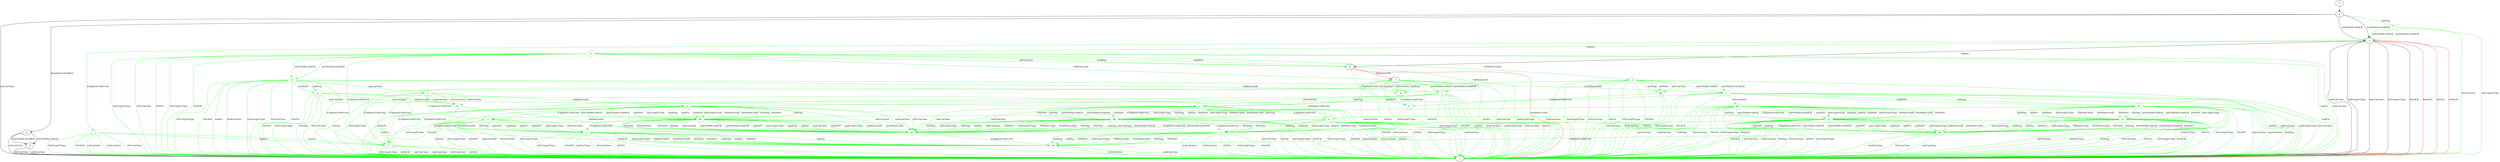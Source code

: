 digraph "" {
	a -> c	[key=0,
		label="initConClose "];
	a -> e	[key=0,
		label="initCltHello-vldACK "];
	a -> e	[key=1,
		label="initCltHello-invldACK "];
	a -> g	[key=0,
		label="[RmPadFrmInitPkts] "];
	i	[color=green];
	a -> i	[key=0,
		color=green,
		label="initPing "];
	b -> a	[key=0];
	d -> c	[key=0,
		label="initConClose "];
	d -> c	[key=1,
		label="0rttConClose "];
	e -> c	[key=0,
		label="hndConClose "];
	e -> c	[key=1,
		label="hndUnxpFrType "];
	e -> c	[key=2,
		label="0rttConClose "];
	e -> c	[key=3,
		label="0rttUnxpFrType "];
	e -> c	[key=4,
		label="0rttACK "];
	e -> c	[key=5,
		color=red,
		label="hndNoFr "];
	e -> c	[key=6,
		color=red,
		label="0rttFin "];
	e -> c	[key=7,
		color=red,
		label="0rttNoFr "];
	e -> h	[key=0,
		label="hndFin "];
	j	[color=green];
	e -> j	[key=0,
		color=green,
		label="[ChgDestConID-Ori] "];
	k	[color=green];
	e -> k	[key=0,
		color=green,
		label="0rttFin "];
	f -> c	[key=0,
		color=green,
		label="hndFin "];
	f -> c	[key=1,
		color=green,
		label="hndConClose "];
	f -> c	[key=2,
		color=green,
		label="hndUnxpFrType "];
	f -> c	[key=3,
		color=green,
		label="0rttConClose "];
	f -> c	[key=4,
		color=green,
		label="0rttFin "];
	f -> c	[key=5,
		color=green,
		label="0rttUnxpFrType "];
	f -> c	[key=6,
		color=green,
		label="0rttACK "];
	l	[color=green];
	f -> l	[key=0,
		color=green,
		label="[ChgDestConID-Ori] "];
	p	[color=green];
	f -> p	[key=0,
		color=green,
		label="initConClose "];
	f -> p	[key=1,
		color=green,
		label="hndPing "];
	f -> p	[key=2,
		color=green,
		label="hndNoFr "];
	t	[color=green];
	f -> t	[key=0,
		color=green,
		label="initCltHello-vldACK "];
	f -> t	[key=1,
		color=green,
		label="initCltHello-invldACK "];
	g -> c	[key=0,
		label="initConClose "];
	g -> d	[key=0,
		label="initCltHello-vldACK "];
	g -> d	[key=1,
		label="initCltHello-invldACK "];
	h -> c	[key=0,
		color=red,
		label="InvldNewConID "];
	h -> f	[key=0,
		color=red,
		label="VldNewConID "];
	o	[color=green];
	h -> o	[key=0,
		color=green,
		label="[ChgDestConID-Ori] "];
	h -> p	[key=0,
		color=green,
		label="VldNewConID "];
	i -> c	[key=0,
		color=green,
		label="initConClose "];
	i -> c	[key=1,
		color=green,
		label="initUnxpFrType "];
	i -> e	[key=0,
		color=green,
		label="initCltHello-vldACK "];
	i -> e	[key=1,
		color=green,
		label="initCltHello-invldACK "];
	j -> c	[key=0,
		color=green,
		label="initConClose "];
	j -> c	[key=1,
		color=green,
		label="hndConClose "];
	j -> c	[key=2,
		color=green,
		label="0rttConClose "];
	j -> c	[key=3,
		color=green,
		label="0rttUnxpFrType "];
	j -> c	[key=4,
		color=green,
		label="0rttACK "];
	j -> l	[key=0,
		color=green,
		label="hndFin "];
	j -> l	[key=1,
		color=green,
		label="0rttFin "];
	k -> c	[key=0,
		color=green,
		label="hndFin "];
	k -> c	[key=1,
		color=green,
		label="hndConClose "];
	k -> c	[key=2,
		color=green,
		label="hndUnxpFrType "];
	k -> c	[key=3,
		color=green,
		label="0rttConClose "];
	k -> c	[key=4,
		color=green,
		label="0rttFin "];
	k -> c	[key=5,
		color=green,
		label="0rttUnxpFrType "];
	k -> c	[key=6,
		color=green,
		label="0rttACK "];
	k -> f	[key=0,
		color=green,
		label="VldNewConID "];
	k -> h	[key=0,
		color=green,
		label="initConClose "];
	k -> h	[key=1,
		color=green,
		label="hndPing "];
	k -> h	[key=2,
		color=green,
		label="hndNoFr "];
	k -> l	[key=0,
		color=green,
		label="[ChgDestConID-Ori] "];
	m	[color=green];
	k -> m	[key=0,
		color=green,
		label="initCltHello-vldACK "];
	k -> m	[key=1,
		color=green,
		label="initCltHello-invldACK "];
	n	[color=green];
	k -> n	[key=0,
		color=green,
		label="InvldNewConID "];
	l -> c	[key=0,
		color=green,
		label="initConClose "];
	l -> c	[key=1,
		color=green,
		label="hndConClose "];
	l -> c	[key=2,
		color=green,
		label="0rttConClose "];
	l -> c	[key=3,
		color=green,
		label="0rttFin "];
	l -> c	[key=4,
		color=green,
		label="0rttUnxpFrType "];
	l -> c	[key=5,
		color=green,
		label="0rttACK "];
	m -> c	[key=0,
		color=green,
		label="hndFin "];
	m -> c	[key=1,
		color=green,
		label="hndConClose "];
	m -> c	[key=2,
		color=green,
		label="hndUnxpFrType "];
	m -> c	[key=3,
		color=green,
		label="0rttConClose "];
	m -> c	[key=4,
		color=green,
		label="0rttFin "];
	m -> c	[key=5,
		color=green,
		label="0rttUnxpFrType "];
	m -> c	[key=6,
		color=green,
		label="0rttACK "];
	m -> l	[key=0,
		color=green,
		label="[ChgDestConID-Ori] "];
	q	[color=green];
	m -> q	[key=0,
		color=green,
		label="hndPing "];
	m -> q	[key=1,
		color=green,
		label="hndNoFr "];
	r	[color=green];
	m -> r	[key=0,
		color=green,
		label="initConClose "];
	s	[color=green];
	m -> s	[key=0,
		color=green,
		label="InvldNewConID "];
	m -> t	[key=0,
		color=green,
		label="VldNewConID "];
	n -> c	[key=0,
		color=green,
		label="hndFin "];
	n -> c	[key=1,
		color=green,
		label="hndConClose "];
	n -> c	[key=2,
		color=green,
		label="hndUnxpFrType "];
	n -> c	[key=3,
		color=green,
		label="0rttConClose "];
	n -> c	[key=4,
		color=green,
		label="0rttFin "];
	n -> c	[key=5,
		color=green,
		label="0rttUnxpFrType "];
	n -> c	[key=6,
		color=green,
		label="0rttACK "];
	n -> l	[key=0,
		color=green,
		label="[ChgDestConID-Ori] "];
	n -> s	[key=0,
		color=green,
		label="initCltHello-vldACK "];
	n -> s	[key=1,
		color=green,
		label="initCltHello-invldACK "];
	hh	[color=green];
	n -> hh	[key=0,
		color=green,
		label="initConClose "];
	n -> hh	[key=1,
		color=green,
		label="hndPing "];
	n -> hh	[key=2,
		color=green,
		label="hndNoFr "];
	o -> c	[key=0,
		color=green,
		label="hndConClose "];
	p -> o	[key=0,
		color=green,
		label="[ChgDestConID-Ori] "];
	q -> c	[key=0,
		color=green,
		label="0rttConClose "];
	q -> c	[key=1,
		color=green,
		label="0rttFin "];
	q -> c	[key=2,
		color=green,
		label="0rttUnxpFrType "];
	q -> c	[key=3,
		color=green,
		label="0rttACK "];
	u	[color=green];
	q -> u	[key=0,
		color=green,
		label="[ChgDestConID-Ori] "];
	v	[color=green];
	q -> v	[key=0,
		color=green,
		label="VldNewConID "];
	w	[color=green];
	q -> w	[key=0,
		color=green,
		label="initConClose "];
	q -> w	[key=1,
		color=green,
		label="hndConClose "];
	r -> c	[key=0,
		color=green,
		label="0rttFin "];
	r -> c	[key=1,
		color=green,
		label="0rttUnxpFrType "];
	r -> c	[key=2,
		color=green,
		label="0rttACK "];
	r -> w	[key=0,
		color=green,
		label="initConClose "];
	r -> w	[key=1,
		color=green,
		label="hndConClose "];
	r -> w	[key=2,
		color=green,
		label="0rttConClose "];
	x	[color=green];
	r -> x	[key=0,
		color=green,
		label="[ChgDestConID-Ori] "];
	y	[color=green];
	r -> y	[key=0,
		color=green,
		label="VldNewConID "];
	s -> c	[key=0,
		color=green,
		label="hndFin "];
	s -> c	[key=1,
		color=green,
		label="hndConClose "];
	s -> c	[key=2,
		color=green,
		label="hndUnxpFrType "];
	s -> c	[key=3,
		color=green,
		label="0rttConClose "];
	s -> c	[key=4,
		color=green,
		label="0rttFin "];
	s -> c	[key=5,
		color=green,
		label="0rttUnxpFrType "];
	s -> c	[key=6,
		color=green,
		label="0rttACK "];
	s -> l	[key=0,
		color=green,
		label="[ChgDestConID-Ori] "];
	ff	[color=green];
	s -> ff	[key=0,
		color=green,
		label="hndPing "];
	s -> ff	[key=1,
		color=green,
		label="hndNoFr "];
	gg	[color=green];
	s -> gg	[key=0,
		color=green,
		label="initConClose "];
	t -> c	[key=0,
		color=green,
		label="hndFin "];
	t -> c	[key=1,
		color=green,
		label="hndConClose "];
	t -> c	[key=2,
		color=green,
		label="hndUnxpFrType "];
	t -> c	[key=3,
		color=green,
		label="0rttConClose "];
	t -> c	[key=4,
		color=green,
		label="0rttFin "];
	t -> c	[key=5,
		color=green,
		label="0rttUnxpFrType "];
	t -> c	[key=6,
		color=green,
		label="0rttACK "];
	t -> l	[key=0,
		color=green,
		label="[ChgDestConID-Ori] "];
	t -> v	[key=0,
		color=green,
		label="hndPing "];
	t -> v	[key=1,
		color=green,
		label="hndNoFr "];
	t -> y	[key=0,
		color=green,
		label="initConClose "];
	u -> c	[key=0,
		color=green,
		label="hndConClose "];
	u -> c	[key=1,
		color=green,
		label="0rttConClose "];
	u -> c	[key=2,
		color=green,
		label="0rttFin "];
	u -> c	[key=3,
		color=green,
		label="0rttUnxpFrType "];
	u -> c	[key=4,
		color=green,
		label="0rttACK "];
	cc	[color=green];
	u -> cc	[key=0,
		color=green,
		label="hndPing "];
	u -> cc	[key=1,
		color=green,
		label="hndFin "];
	u -> cc	[key=2,
		color=green,
		label="hndNoFr "];
	u -> cc	[key=3,
		color=green,
		label="hndUnxpFrType "];
	u -> cc	[key=4,
		color=green,
		label="VldNewConID "];
	u -> cc	[key=5,
		color=green,
		label="InvldNewConID "];
	u -> cc	[key=6,
		color=green,
		label="0rttPing "];
	u -> cc	[key=7,
		color=green,
		label="0rttNoFr "];
	v -> c	[key=0,
		color=green,
		label="0rttConClose "];
	v -> c	[key=1,
		color=green,
		label="0rttFin "];
	v -> c	[key=2,
		color=green,
		label="0rttUnxpFrType "];
	v -> c	[key=3,
		color=green,
		label="0rttACK "];
	v -> u	[key=0,
		color=green,
		label="[ChgDestConID-Ori] "];
	aa	[color=green];
	v -> aa	[key=0,
		color=green,
		label="initConClose "];
	v -> aa	[key=1,
		color=green,
		label="hndConClose "];
	dd	[color=green];
	v -> dd	[key=0,
		color=green,
		label="initPing "];
	v -> dd	[key=1,
		color=green,
		label="initCltHello-vldACK "];
	v -> dd	[key=2,
		color=green,
		label="initCltHello-invldACK "];
	v -> dd	[key=3,
		color=green,
		label="initNoFr "];
	v -> dd	[key=4,
		color=green,
		label="initUnxpFrType "];
	v -> dd	[key=5,
		color=green,
		label="hndPing "];
	v -> dd	[key=6,
		color=green,
		label="hndFin "];
	v -> dd	[key=7,
		color=green,
		label="hndNoFr "];
	v -> dd	[key=8,
		color=green,
		label="hndUnxpFrType "];
	v -> dd	[key=9,
		color=green,
		label="VldNewConID "];
	v -> dd	[key=10,
		color=green,
		label="InvldNewConID "];
	v -> dd	[key=11,
		color=green,
		label="0rttPing "];
	v -> dd	[key=12,
		color=green,
		label="0rttNoFr "];
	w -> aa	[key=0,
		color=green,
		label="VldNewConID "];
	ee	[color=green];
	w -> ee	[key=0,
		color=green,
		label="[ChgDestConID-Ori] "];
	x -> c	[key=0,
		color=green,
		label="hndConClose "];
	x -> c	[key=1,
		color=green,
		label="0rttConClose "];
	x -> c	[key=2,
		color=green,
		label="0rttFin "];
	x -> c	[key=3,
		color=green,
		label="0rttUnxpFrType "];
	x -> c	[key=4,
		color=green,
		label="0rttACK "];
	z	[color=green];
	x -> z	[key=0,
		color=green,
		label="hndPing "];
	x -> z	[key=1,
		color=green,
		label="hndFin "];
	x -> z	[key=2,
		color=green,
		label="hndNoFr "];
	x -> z	[key=3,
		color=green,
		label="hndUnxpFrType "];
	x -> z	[key=4,
		color=green,
		label="VldNewConID "];
	x -> z	[key=5,
		color=green,
		label="InvldNewConID "];
	x -> z	[key=6,
		color=green,
		label="0rttPing "];
	x -> z	[key=7,
		color=green,
		label="0rttNoFr "];
	y -> c	[key=0,
		color=green,
		label="0rttFin "];
	y -> c	[key=1,
		color=green,
		label="0rttUnxpFrType "];
	y -> c	[key=2,
		color=green,
		label="0rttACK "];
	y -> x	[key=0,
		color=green,
		label="[ChgDestConID-Ori] "];
	y -> aa	[key=0,
		color=green,
		label="initConClose "];
	y -> aa	[key=1,
		color=green,
		label="hndConClose "];
	y -> aa	[key=2,
		color=green,
		label="0rttConClose "];
	bb	[color=green];
	y -> bb	[key=0,
		color=green,
		label="initPing "];
	y -> bb	[key=1,
		color=green,
		label="initCltHello-vldACK "];
	y -> bb	[key=2,
		color=green,
		label="initCltHello-invldACK "];
	y -> bb	[key=3,
		color=green,
		label="initNoFr "];
	y -> bb	[key=4,
		color=green,
		label="initUnxpFrType "];
	y -> bb	[key=5,
		color=green,
		label="hndPing "];
	y -> bb	[key=6,
		color=green,
		label="hndFin "];
	y -> bb	[key=7,
		color=green,
		label="hndNoFr "];
	y -> bb	[key=8,
		color=green,
		label="hndUnxpFrType "];
	y -> bb	[key=9,
		color=green,
		label="VldNewConID "];
	y -> bb	[key=10,
		color=green,
		label="InvldNewConID "];
	y -> bb	[key=11,
		color=green,
		label="0rttPing "];
	y -> bb	[key=12,
		color=green,
		label="0rttNoFr "];
	z -> c	[key=0,
		color=green,
		label="hndConClose "];
	z -> c	[key=1,
		color=green,
		label="0rttConClose "];
	z -> c	[key=2,
		color=green,
		label="0rttFin "];
	z -> c	[key=3,
		color=green,
		label="0rttUnxpFrType "];
	z -> c	[key=4,
		color=green,
		label="0rttACK "];
	z -> ee	[key=0,
		color=green,
		label="hndPing "];
	z -> ee	[key=1,
		color=green,
		label="hndFin "];
	z -> ee	[key=2,
		color=green,
		label="hndNoFr "];
	z -> ee	[key=3,
		color=green,
		label="hndUnxpFrType "];
	z -> ee	[key=4,
		color=green,
		label="VldNewConID "];
	z -> ee	[key=5,
		color=green,
		label="InvldNewConID "];
	z -> ee	[key=6,
		color=green,
		label="0rttPing "];
	z -> ee	[key=7,
		color=green,
		label="0rttNoFr "];
	aa -> ee	[key=0,
		color=green,
		label="[ChgDestConID-Ori] "];
	bb -> c	[key=0,
		color=green,
		label="0rttFin "];
	bb -> c	[key=1,
		color=green,
		label="0rttUnxpFrType "];
	bb -> c	[key=2,
		color=green,
		label="0rttACK "];
	bb -> z	[key=0,
		color=green,
		label="[ChgDestConID-Ori] "];
	bb -> aa	[key=0,
		color=green,
		label="initPing "];
	bb -> aa	[key=1,
		color=green,
		label="initConClose "];
	bb -> aa	[key=2,
		color=green,
		label="initCltHello-vldACK "];
	bb -> aa	[key=3,
		color=green,
		label="initCltHello-invldACK "];
	bb -> aa	[key=4,
		color=green,
		label="initNoFr "];
	bb -> aa	[key=5,
		color=green,
		label="initUnxpFrType "];
	bb -> aa	[key=6,
		color=green,
		label="hndPing "];
	bb -> aa	[key=7,
		color=green,
		label="hndFin "];
	bb -> aa	[key=8,
		color=green,
		label="hndConClose "];
	bb -> aa	[key=9,
		color=green,
		label="hndNoFr "];
	bb -> aa	[key=10,
		color=green,
		label="hndUnxpFrType "];
	bb -> aa	[key=11,
		color=green,
		label="VldNewConID "];
	bb -> aa	[key=12,
		color=green,
		label="InvldNewConID "];
	bb -> aa	[key=13,
		color=green,
		label="0rttPing "];
	bb -> aa	[key=14,
		color=green,
		label="0rttConClose "];
	bb -> aa	[key=15,
		color=green,
		label="0rttNoFr "];
	cc -> c	[key=0,
		color=green,
		label="hndConClose "];
	cc -> c	[key=1,
		color=green,
		label="0rttConClose "];
	cc -> c	[key=2,
		color=green,
		label="0rttFin "];
	cc -> c	[key=3,
		color=green,
		label="0rttUnxpFrType "];
	cc -> c	[key=4,
		color=green,
		label="0rttACK "];
	cc -> ee	[key=0,
		color=green,
		label="hndPing "];
	cc -> ee	[key=1,
		color=green,
		label="hndFin "];
	cc -> ee	[key=2,
		color=green,
		label="hndNoFr "];
	cc -> ee	[key=3,
		color=green,
		label="hndUnxpFrType "];
	cc -> ee	[key=4,
		color=green,
		label="VldNewConID "];
	cc -> ee	[key=5,
		color=green,
		label="InvldNewConID "];
	cc -> ee	[key=6,
		color=green,
		label="0rttPing "];
	cc -> ee	[key=7,
		color=green,
		label="0rttNoFr "];
	dd -> c	[key=0,
		color=green,
		label="0rttConClose "];
	dd -> c	[key=1,
		color=green,
		label="0rttFin "];
	dd -> c	[key=2,
		color=green,
		label="0rttUnxpFrType "];
	dd -> c	[key=3,
		color=green,
		label="0rttACK "];
	dd -> aa	[key=0,
		color=green,
		label="initPing "];
	dd -> aa	[key=1,
		color=green,
		label="initConClose "];
	dd -> aa	[key=2,
		color=green,
		label="initCltHello-vldACK "];
	dd -> aa	[key=3,
		color=green,
		label="initCltHello-invldACK "];
	dd -> aa	[key=4,
		color=green,
		label="initNoFr "];
	dd -> aa	[key=5,
		color=green,
		label="initUnxpFrType "];
	dd -> aa	[key=6,
		color=green,
		label="hndPing "];
	dd -> aa	[key=7,
		color=green,
		label="hndFin "];
	dd -> aa	[key=8,
		color=green,
		label="hndConClose "];
	dd -> aa	[key=9,
		color=green,
		label="hndNoFr "];
	dd -> aa	[key=10,
		color=green,
		label="hndUnxpFrType "];
	dd -> aa	[key=11,
		color=green,
		label="VldNewConID "];
	dd -> aa	[key=12,
		color=green,
		label="InvldNewConID "];
	dd -> aa	[key=13,
		color=green,
		label="0rttPing "];
	dd -> aa	[key=14,
		color=green,
		label="0rttNoFr "];
	dd -> cc	[key=0,
		color=green,
		label="[ChgDestConID-Ori] "];
	ee -> c	[key=0,
		color=green,
		label="hndConClose "];
	ee -> c	[key=1,
		color=green,
		label="0rttConClose "];
	ff -> c	[key=0,
		color=green,
		label="initConClose "];
	ff -> c	[key=1,
		color=green,
		label="hndConClose "];
	ff -> c	[key=2,
		color=green,
		label="0rttPing "];
	ff -> c	[key=3,
		color=green,
		label="0rttConClose "];
	ff -> c	[key=4,
		color=green,
		label="0rttFin "];
	ff -> c	[key=5,
		color=green,
		label="0rttUnxpFrType "];
	ff -> c	[key=6,
		color=green,
		label="0rttACK "];
	ff -> u	[key=0,
		color=green,
		label="[ChgDestConID-Ori] "];
	ii	[color=green];
	ff -> ii	[key=0,
		color=green,
		label="initPing "];
	ff -> ii	[key=1,
		color=green,
		label="initCltHello-vldACK "];
	ff -> ii	[key=2,
		color=green,
		label="initCltHello-invldACK "];
	ff -> ii	[key=3,
		color=green,
		label="initNoFr "];
	ff -> ii	[key=4,
		color=green,
		label="initUnxpFrType "];
	ff -> ii	[key=5,
		color=green,
		label="hndPing "];
	ff -> ii	[key=6,
		color=green,
		label="hndFin "];
	ff -> ii	[key=7,
		color=green,
		label="hndNoFr "];
	ff -> ii	[key=8,
		color=green,
		label="hndUnxpFrType "];
	ff -> ii	[key=9,
		color=green,
		label="VldNewConID "];
	ff -> ii	[key=10,
		color=green,
		label="InvldNewConID "];
	ff -> ii	[key=11,
		color=green,
		label="0rttNoFr "];
	gg -> c	[key=0,
		color=green,
		label="initConClose "];
	gg -> c	[key=1,
		color=green,
		label="hndConClose "];
	gg -> c	[key=2,
		color=green,
		label="0rttPing "];
	gg -> c	[key=3,
		color=green,
		label="0rttConClose "];
	gg -> c	[key=4,
		color=green,
		label="0rttFin "];
	gg -> c	[key=5,
		color=green,
		label="0rttUnxpFrType "];
	gg -> c	[key=6,
		color=green,
		label="0rttACK "];
	gg -> x	[key=0,
		color=green,
		label="[ChgDestConID-Ori] "];
	jj	[color=green];
	gg -> jj	[key=0,
		color=green,
		label="initPing "];
	gg -> jj	[key=1,
		color=green,
		label="initCltHello-vldACK "];
	gg -> jj	[key=2,
		color=green,
		label="initCltHello-invldACK "];
	gg -> jj	[key=3,
		color=green,
		label="initNoFr "];
	gg -> jj	[key=4,
		color=green,
		label="initUnxpFrType "];
	gg -> jj	[key=5,
		color=green,
		label="hndPing "];
	gg -> jj	[key=6,
		color=green,
		label="hndFin "];
	gg -> jj	[key=7,
		color=green,
		label="hndNoFr "];
	gg -> jj	[key=8,
		color=green,
		label="hndUnxpFrType "];
	gg -> jj	[key=9,
		color=green,
		label="VldNewConID "];
	gg -> jj	[key=10,
		color=green,
		label="InvldNewConID "];
	gg -> jj	[key=11,
		color=green,
		label="0rttNoFr "];
	hh -> c	[key=0,
		color=green,
		label="initConClose "];
	hh -> c	[key=1,
		color=green,
		label="hndConClose "];
	hh -> o	[key=0,
		color=green,
		label="[ChgDestConID-Ori] "];
	ii -> c	[key=0,
		color=green,
		label="initConClose "];
	ii -> c	[key=1,
		color=green,
		label="hndConClose "];
	ii -> c	[key=2,
		color=green,
		label="0rttPing "];
	ii -> c	[key=3,
		color=green,
		label="0rttConClose "];
	ii -> c	[key=4,
		color=green,
		label="0rttFin "];
	ii -> c	[key=5,
		color=green,
		label="0rttUnxpFrType "];
	ii -> c	[key=6,
		color=green,
		label="0rttACK "];
	ii -> cc	[key=0,
		color=green,
		label="[ChgDestConID-Ori] "];
	kk	[color=green];
	ii -> kk	[key=0,
		color=green,
		label="initPing "];
	ii -> kk	[key=1,
		color=green,
		label="initCltHello-vldACK "];
	ii -> kk	[key=2,
		color=green,
		label="initCltHello-invldACK "];
	ii -> kk	[key=3,
		color=green,
		label="initNoFr "];
	ii -> kk	[key=4,
		color=green,
		label="initUnxpFrType "];
	ii -> kk	[key=5,
		color=green,
		label="hndPing "];
	ii -> kk	[key=6,
		color=green,
		label="hndFin "];
	ii -> kk	[key=7,
		color=green,
		label="hndNoFr "];
	ii -> kk	[key=8,
		color=green,
		label="hndUnxpFrType "];
	ii -> kk	[key=9,
		color=green,
		label="VldNewConID "];
	ii -> kk	[key=10,
		color=green,
		label="InvldNewConID "];
	ii -> kk	[key=11,
		color=green,
		label="0rttNoFr "];
	jj -> c	[key=0,
		color=green,
		label="initConClose "];
	jj -> c	[key=1,
		color=green,
		label="hndConClose "];
	jj -> c	[key=2,
		color=green,
		label="0rttPing "];
	jj -> c	[key=3,
		color=green,
		label="0rttConClose "];
	jj -> c	[key=4,
		color=green,
		label="0rttFin "];
	jj -> c	[key=5,
		color=green,
		label="0rttUnxpFrType "];
	jj -> c	[key=6,
		color=green,
		label="0rttACK "];
	jj -> z	[key=0,
		color=green,
		label="[ChgDestConID-Ori] "];
	jj -> kk	[key=0,
		color=green,
		label="initPing "];
	jj -> kk	[key=1,
		color=green,
		label="initCltHello-vldACK "];
	jj -> kk	[key=2,
		color=green,
		label="initCltHello-invldACK "];
	jj -> kk	[key=3,
		color=green,
		label="initNoFr "];
	jj -> kk	[key=4,
		color=green,
		label="initUnxpFrType "];
	jj -> kk	[key=5,
		color=green,
		label="hndPing "];
	jj -> kk	[key=6,
		color=green,
		label="hndFin "];
	jj -> kk	[key=7,
		color=green,
		label="hndNoFr "];
	jj -> kk	[key=8,
		color=green,
		label="hndUnxpFrType "];
	jj -> kk	[key=9,
		color=green,
		label="VldNewConID "];
	jj -> kk	[key=10,
		color=green,
		label="InvldNewConID "];
	jj -> kk	[key=11,
		color=green,
		label="0rttNoFr "];
	kk -> c	[key=0,
		color=green,
		label="initConClose "];
	kk -> c	[key=1,
		color=green,
		label="hndConClose "];
	kk -> c	[key=2,
		color=green,
		label="0rttConClose "];
	kk -> ee	[key=0,
		color=green,
		label="[ChgDestConID-Ori] "];
}
